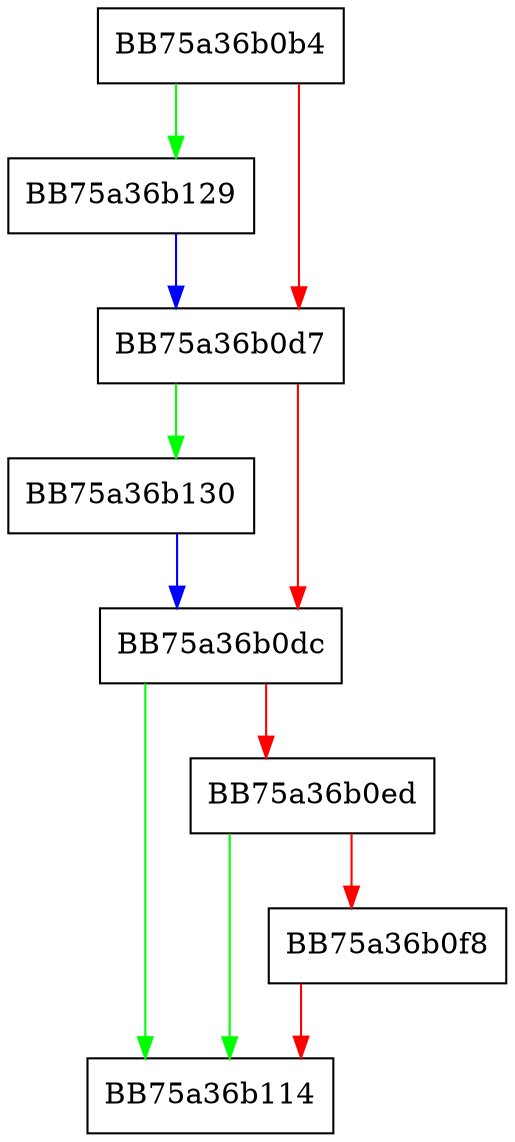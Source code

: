 digraph GetThreatGroupDescriptor {
  node [shape="box"];
  graph [splines=ortho];
  BB75a36b0b4 -> BB75a36b129 [color="green"];
  BB75a36b0b4 -> BB75a36b0d7 [color="red"];
  BB75a36b0d7 -> BB75a36b130 [color="green"];
  BB75a36b0d7 -> BB75a36b0dc [color="red"];
  BB75a36b0dc -> BB75a36b114 [color="green"];
  BB75a36b0dc -> BB75a36b0ed [color="red"];
  BB75a36b0ed -> BB75a36b114 [color="green"];
  BB75a36b0ed -> BB75a36b0f8 [color="red"];
  BB75a36b0f8 -> BB75a36b114 [color="red"];
  BB75a36b129 -> BB75a36b0d7 [color="blue"];
  BB75a36b130 -> BB75a36b0dc [color="blue"];
}